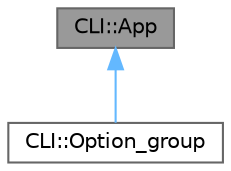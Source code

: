 digraph "CLI::App"
{
 // LATEX_PDF_SIZE
  bgcolor="transparent";
  edge [fontname=Helvetica,fontsize=10,labelfontname=Helvetica,labelfontsize=10];
  node [fontname=Helvetica,fontsize=10,shape=box,height=0.2,width=0.4];
  Node1 [id="Node000001",label="CLI::App",height=0.2,width=0.4,color="gray40", fillcolor="grey60", style="filled", fontcolor="black",tooltip="Creates a command line program, with very few defaults."];
  Node1 -> Node2 [id="edge1_Node000001_Node000002",dir="back",color="steelblue1",style="solid",tooltip=" "];
  Node2 [id="Node000002",label="CLI::Option_group",height=0.2,width=0.4,color="gray40", fillcolor="white", style="filled",URL="$class_c_l_i_1_1_option__group.html",tooltip="Extension of App to better manage groups of options"];
}
